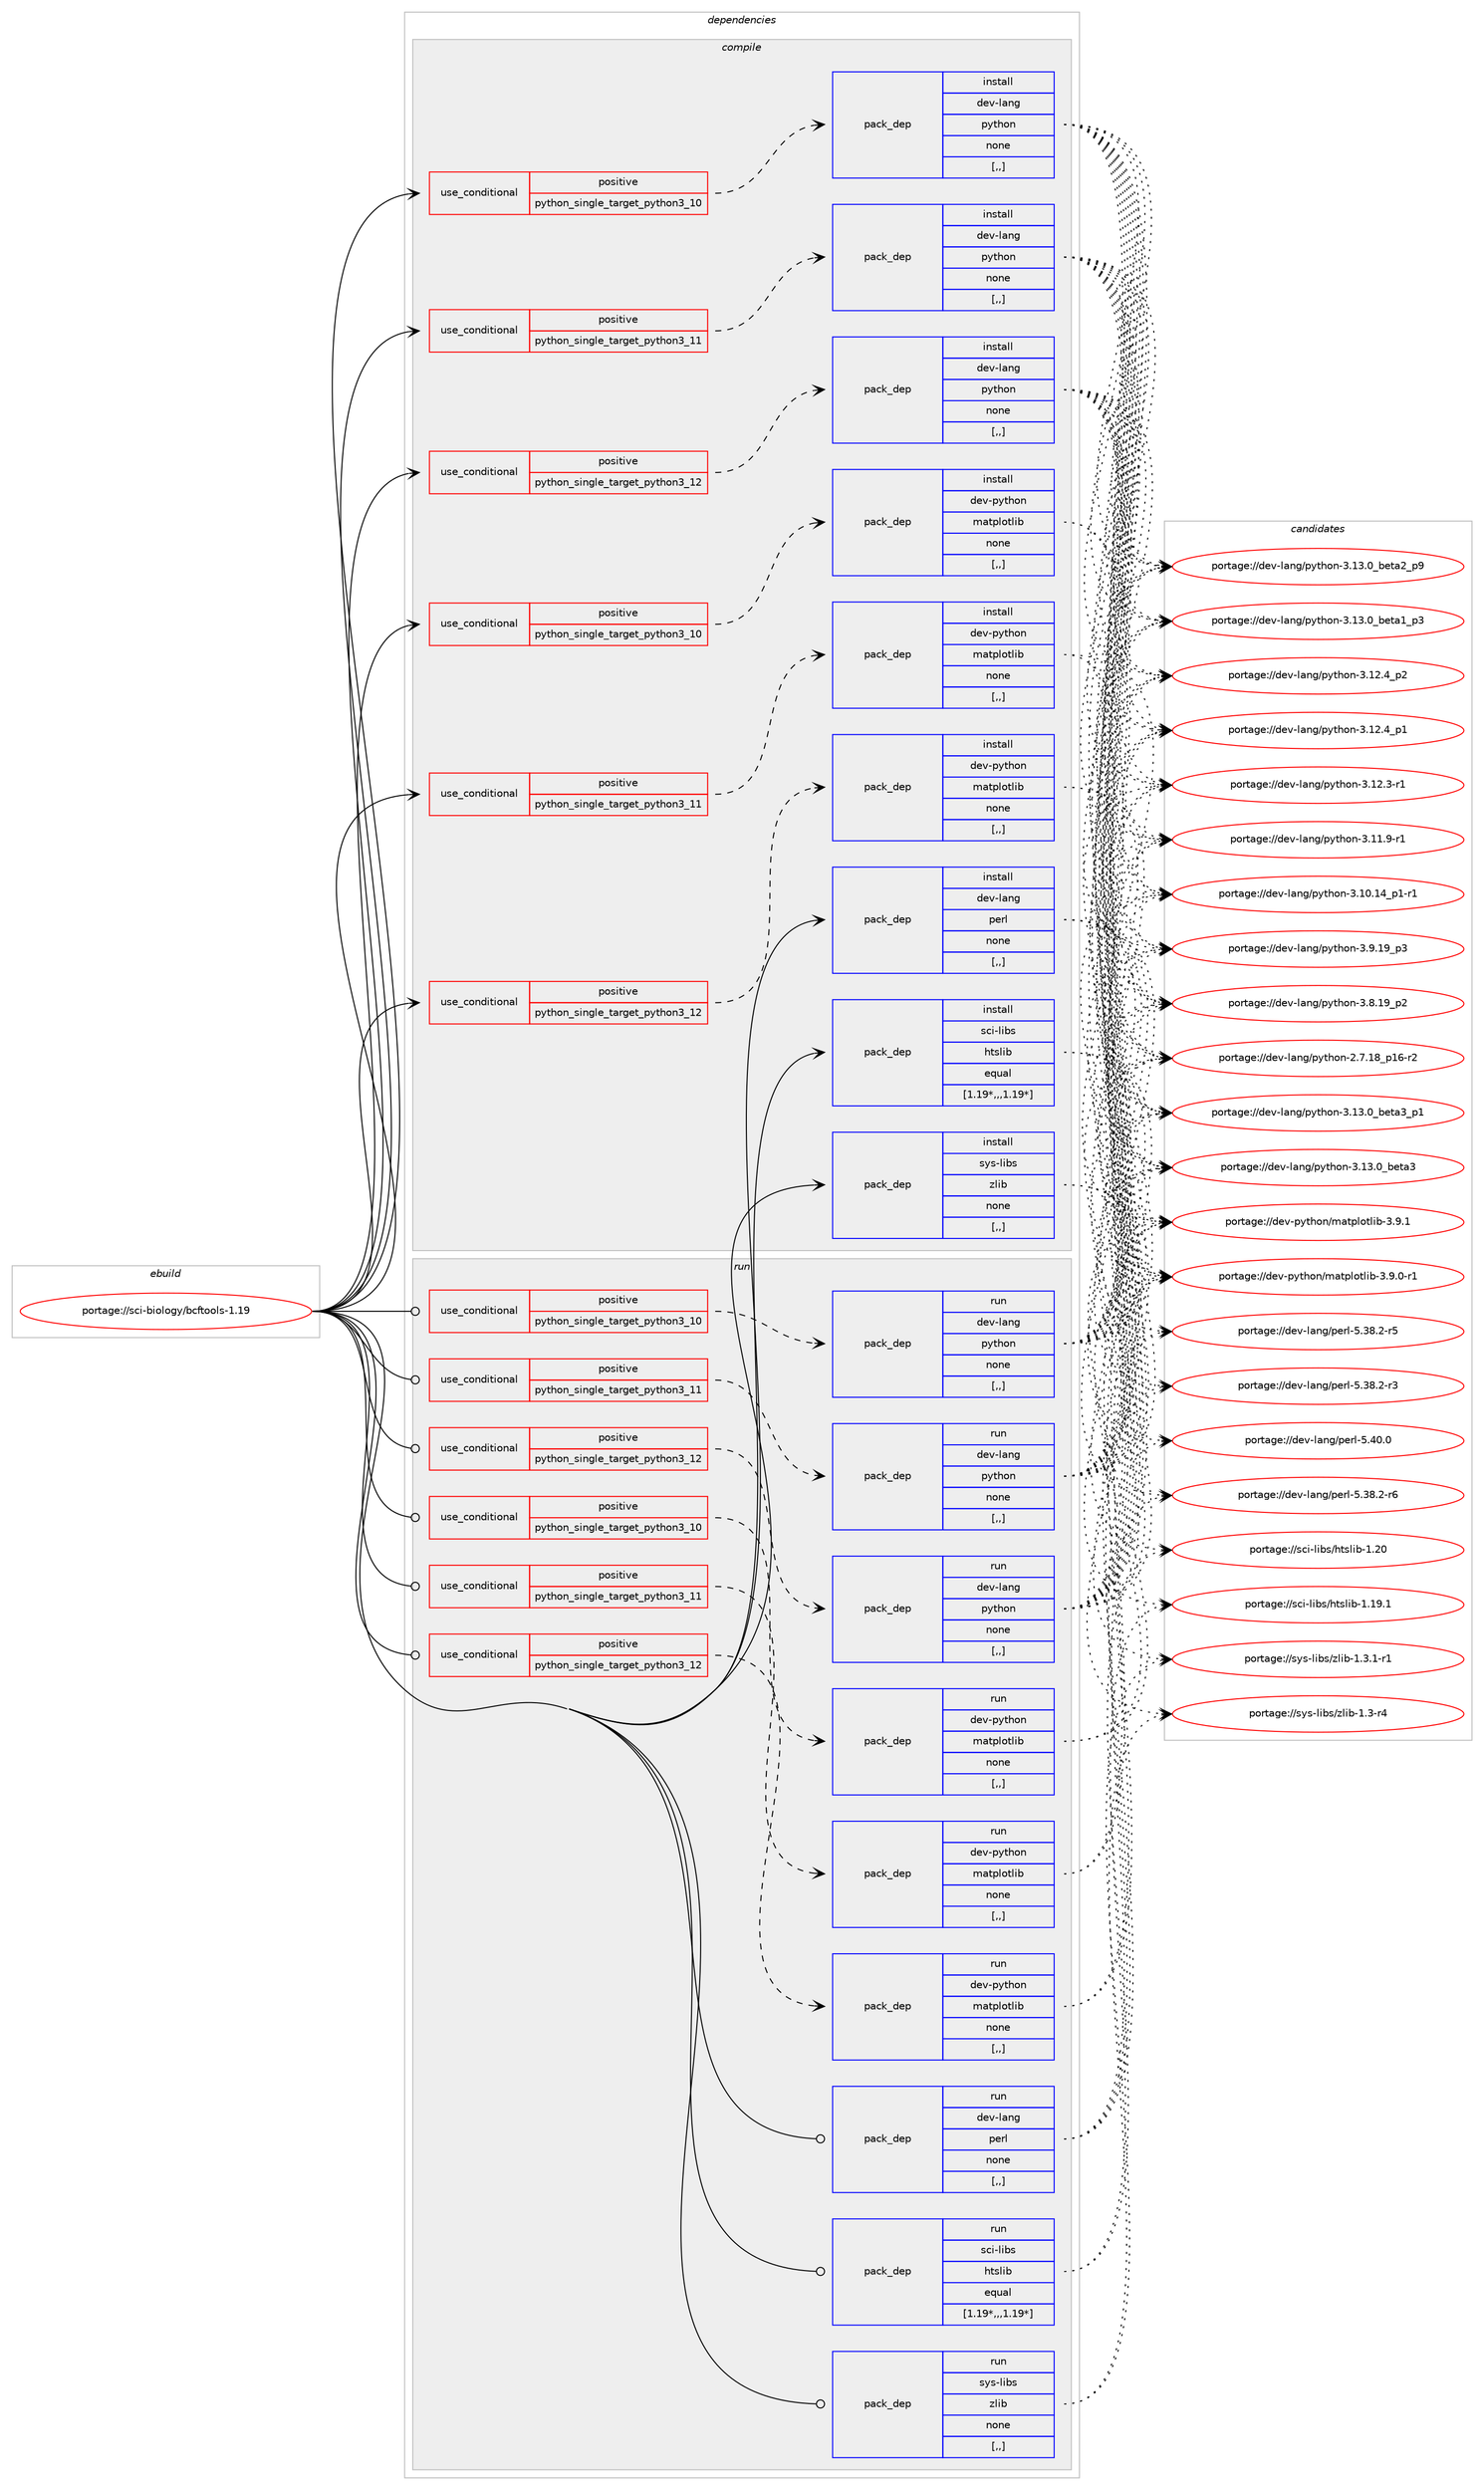 digraph prolog {

# *************
# Graph options
# *************

newrank=true;
concentrate=true;
compound=true;
graph [rankdir=LR,fontname=Helvetica,fontsize=10,ranksep=1.5];#, ranksep=2.5, nodesep=0.2];
edge  [arrowhead=vee];
node  [fontname=Helvetica,fontsize=10];

# **********
# The ebuild
# **********

subgraph cluster_leftcol {
color=gray;
label=<<i>ebuild</i>>;
id [label="portage://sci-biology/bcftools-1.19", color=red, width=4, href="../sci-biology/bcftools-1.19.svg"];
}

# ****************
# The dependencies
# ****************

subgraph cluster_midcol {
color=gray;
label=<<i>dependencies</i>>;
subgraph cluster_compile {
fillcolor="#eeeeee";
style=filled;
label=<<i>compile</i>>;
subgraph cond103254 {
dependency389830 [label=<<TABLE BORDER="0" CELLBORDER="1" CELLSPACING="0" CELLPADDING="4"><TR><TD ROWSPAN="3" CELLPADDING="10">use_conditional</TD></TR><TR><TD>positive</TD></TR><TR><TD>python_single_target_python3_10</TD></TR></TABLE>>, shape=none, color=red];
subgraph pack283766 {
dependency389831 [label=<<TABLE BORDER="0" CELLBORDER="1" CELLSPACING="0" CELLPADDING="4" WIDTH="220"><TR><TD ROWSPAN="6" CELLPADDING="30">pack_dep</TD></TR><TR><TD WIDTH="110">install</TD></TR><TR><TD>dev-lang</TD></TR><TR><TD>python</TD></TR><TR><TD>none</TD></TR><TR><TD>[,,]</TD></TR></TABLE>>, shape=none, color=blue];
}
dependency389830:e -> dependency389831:w [weight=20,style="dashed",arrowhead="vee"];
}
id:e -> dependency389830:w [weight=20,style="solid",arrowhead="vee"];
subgraph cond103255 {
dependency389832 [label=<<TABLE BORDER="0" CELLBORDER="1" CELLSPACING="0" CELLPADDING="4"><TR><TD ROWSPAN="3" CELLPADDING="10">use_conditional</TD></TR><TR><TD>positive</TD></TR><TR><TD>python_single_target_python3_10</TD></TR></TABLE>>, shape=none, color=red];
subgraph pack283767 {
dependency389833 [label=<<TABLE BORDER="0" CELLBORDER="1" CELLSPACING="0" CELLPADDING="4" WIDTH="220"><TR><TD ROWSPAN="6" CELLPADDING="30">pack_dep</TD></TR><TR><TD WIDTH="110">install</TD></TR><TR><TD>dev-python</TD></TR><TR><TD>matplotlib</TD></TR><TR><TD>none</TD></TR><TR><TD>[,,]</TD></TR></TABLE>>, shape=none, color=blue];
}
dependency389832:e -> dependency389833:w [weight=20,style="dashed",arrowhead="vee"];
}
id:e -> dependency389832:w [weight=20,style="solid",arrowhead="vee"];
subgraph cond103256 {
dependency389834 [label=<<TABLE BORDER="0" CELLBORDER="1" CELLSPACING="0" CELLPADDING="4"><TR><TD ROWSPAN="3" CELLPADDING="10">use_conditional</TD></TR><TR><TD>positive</TD></TR><TR><TD>python_single_target_python3_11</TD></TR></TABLE>>, shape=none, color=red];
subgraph pack283768 {
dependency389835 [label=<<TABLE BORDER="0" CELLBORDER="1" CELLSPACING="0" CELLPADDING="4" WIDTH="220"><TR><TD ROWSPAN="6" CELLPADDING="30">pack_dep</TD></TR><TR><TD WIDTH="110">install</TD></TR><TR><TD>dev-lang</TD></TR><TR><TD>python</TD></TR><TR><TD>none</TD></TR><TR><TD>[,,]</TD></TR></TABLE>>, shape=none, color=blue];
}
dependency389834:e -> dependency389835:w [weight=20,style="dashed",arrowhead="vee"];
}
id:e -> dependency389834:w [weight=20,style="solid",arrowhead="vee"];
subgraph cond103257 {
dependency389836 [label=<<TABLE BORDER="0" CELLBORDER="1" CELLSPACING="0" CELLPADDING="4"><TR><TD ROWSPAN="3" CELLPADDING="10">use_conditional</TD></TR><TR><TD>positive</TD></TR><TR><TD>python_single_target_python3_11</TD></TR></TABLE>>, shape=none, color=red];
subgraph pack283769 {
dependency389837 [label=<<TABLE BORDER="0" CELLBORDER="1" CELLSPACING="0" CELLPADDING="4" WIDTH="220"><TR><TD ROWSPAN="6" CELLPADDING="30">pack_dep</TD></TR><TR><TD WIDTH="110">install</TD></TR><TR><TD>dev-python</TD></TR><TR><TD>matplotlib</TD></TR><TR><TD>none</TD></TR><TR><TD>[,,]</TD></TR></TABLE>>, shape=none, color=blue];
}
dependency389836:e -> dependency389837:w [weight=20,style="dashed",arrowhead="vee"];
}
id:e -> dependency389836:w [weight=20,style="solid",arrowhead="vee"];
subgraph cond103258 {
dependency389838 [label=<<TABLE BORDER="0" CELLBORDER="1" CELLSPACING="0" CELLPADDING="4"><TR><TD ROWSPAN="3" CELLPADDING="10">use_conditional</TD></TR><TR><TD>positive</TD></TR><TR><TD>python_single_target_python3_12</TD></TR></TABLE>>, shape=none, color=red];
subgraph pack283770 {
dependency389839 [label=<<TABLE BORDER="0" CELLBORDER="1" CELLSPACING="0" CELLPADDING="4" WIDTH="220"><TR><TD ROWSPAN="6" CELLPADDING="30">pack_dep</TD></TR><TR><TD WIDTH="110">install</TD></TR><TR><TD>dev-lang</TD></TR><TR><TD>python</TD></TR><TR><TD>none</TD></TR><TR><TD>[,,]</TD></TR></TABLE>>, shape=none, color=blue];
}
dependency389838:e -> dependency389839:w [weight=20,style="dashed",arrowhead="vee"];
}
id:e -> dependency389838:w [weight=20,style="solid",arrowhead="vee"];
subgraph cond103259 {
dependency389840 [label=<<TABLE BORDER="0" CELLBORDER="1" CELLSPACING="0" CELLPADDING="4"><TR><TD ROWSPAN="3" CELLPADDING="10">use_conditional</TD></TR><TR><TD>positive</TD></TR><TR><TD>python_single_target_python3_12</TD></TR></TABLE>>, shape=none, color=red];
subgraph pack283771 {
dependency389841 [label=<<TABLE BORDER="0" CELLBORDER="1" CELLSPACING="0" CELLPADDING="4" WIDTH="220"><TR><TD ROWSPAN="6" CELLPADDING="30">pack_dep</TD></TR><TR><TD WIDTH="110">install</TD></TR><TR><TD>dev-python</TD></TR><TR><TD>matplotlib</TD></TR><TR><TD>none</TD></TR><TR><TD>[,,]</TD></TR></TABLE>>, shape=none, color=blue];
}
dependency389840:e -> dependency389841:w [weight=20,style="dashed",arrowhead="vee"];
}
id:e -> dependency389840:w [weight=20,style="solid",arrowhead="vee"];
subgraph pack283772 {
dependency389842 [label=<<TABLE BORDER="0" CELLBORDER="1" CELLSPACING="0" CELLPADDING="4" WIDTH="220"><TR><TD ROWSPAN="6" CELLPADDING="30">pack_dep</TD></TR><TR><TD WIDTH="110">install</TD></TR><TR><TD>dev-lang</TD></TR><TR><TD>perl</TD></TR><TR><TD>none</TD></TR><TR><TD>[,,]</TD></TR></TABLE>>, shape=none, color=blue];
}
id:e -> dependency389842:w [weight=20,style="solid",arrowhead="vee"];
subgraph pack283773 {
dependency389843 [label=<<TABLE BORDER="0" CELLBORDER="1" CELLSPACING="0" CELLPADDING="4" WIDTH="220"><TR><TD ROWSPAN="6" CELLPADDING="30">pack_dep</TD></TR><TR><TD WIDTH="110">install</TD></TR><TR><TD>sci-libs</TD></TR><TR><TD>htslib</TD></TR><TR><TD>equal</TD></TR><TR><TD>[1.19*,,,1.19*]</TD></TR></TABLE>>, shape=none, color=blue];
}
id:e -> dependency389843:w [weight=20,style="solid",arrowhead="vee"];
subgraph pack283774 {
dependency389844 [label=<<TABLE BORDER="0" CELLBORDER="1" CELLSPACING="0" CELLPADDING="4" WIDTH="220"><TR><TD ROWSPAN="6" CELLPADDING="30">pack_dep</TD></TR><TR><TD WIDTH="110">install</TD></TR><TR><TD>sys-libs</TD></TR><TR><TD>zlib</TD></TR><TR><TD>none</TD></TR><TR><TD>[,,]</TD></TR></TABLE>>, shape=none, color=blue];
}
id:e -> dependency389844:w [weight=20,style="solid",arrowhead="vee"];
}
subgraph cluster_compileandrun {
fillcolor="#eeeeee";
style=filled;
label=<<i>compile and run</i>>;
}
subgraph cluster_run {
fillcolor="#eeeeee";
style=filled;
label=<<i>run</i>>;
subgraph cond103260 {
dependency389845 [label=<<TABLE BORDER="0" CELLBORDER="1" CELLSPACING="0" CELLPADDING="4"><TR><TD ROWSPAN="3" CELLPADDING="10">use_conditional</TD></TR><TR><TD>positive</TD></TR><TR><TD>python_single_target_python3_10</TD></TR></TABLE>>, shape=none, color=red];
subgraph pack283775 {
dependency389846 [label=<<TABLE BORDER="0" CELLBORDER="1" CELLSPACING="0" CELLPADDING="4" WIDTH="220"><TR><TD ROWSPAN="6" CELLPADDING="30">pack_dep</TD></TR><TR><TD WIDTH="110">run</TD></TR><TR><TD>dev-lang</TD></TR><TR><TD>python</TD></TR><TR><TD>none</TD></TR><TR><TD>[,,]</TD></TR></TABLE>>, shape=none, color=blue];
}
dependency389845:e -> dependency389846:w [weight=20,style="dashed",arrowhead="vee"];
}
id:e -> dependency389845:w [weight=20,style="solid",arrowhead="odot"];
subgraph cond103261 {
dependency389847 [label=<<TABLE BORDER="0" CELLBORDER="1" CELLSPACING="0" CELLPADDING="4"><TR><TD ROWSPAN="3" CELLPADDING="10">use_conditional</TD></TR><TR><TD>positive</TD></TR><TR><TD>python_single_target_python3_10</TD></TR></TABLE>>, shape=none, color=red];
subgraph pack283776 {
dependency389848 [label=<<TABLE BORDER="0" CELLBORDER="1" CELLSPACING="0" CELLPADDING="4" WIDTH="220"><TR><TD ROWSPAN="6" CELLPADDING="30">pack_dep</TD></TR><TR><TD WIDTH="110">run</TD></TR><TR><TD>dev-python</TD></TR><TR><TD>matplotlib</TD></TR><TR><TD>none</TD></TR><TR><TD>[,,]</TD></TR></TABLE>>, shape=none, color=blue];
}
dependency389847:e -> dependency389848:w [weight=20,style="dashed",arrowhead="vee"];
}
id:e -> dependency389847:w [weight=20,style="solid",arrowhead="odot"];
subgraph cond103262 {
dependency389849 [label=<<TABLE BORDER="0" CELLBORDER="1" CELLSPACING="0" CELLPADDING="4"><TR><TD ROWSPAN="3" CELLPADDING="10">use_conditional</TD></TR><TR><TD>positive</TD></TR><TR><TD>python_single_target_python3_11</TD></TR></TABLE>>, shape=none, color=red];
subgraph pack283777 {
dependency389850 [label=<<TABLE BORDER="0" CELLBORDER="1" CELLSPACING="0" CELLPADDING="4" WIDTH="220"><TR><TD ROWSPAN="6" CELLPADDING="30">pack_dep</TD></TR><TR><TD WIDTH="110">run</TD></TR><TR><TD>dev-lang</TD></TR><TR><TD>python</TD></TR><TR><TD>none</TD></TR><TR><TD>[,,]</TD></TR></TABLE>>, shape=none, color=blue];
}
dependency389849:e -> dependency389850:w [weight=20,style="dashed",arrowhead="vee"];
}
id:e -> dependency389849:w [weight=20,style="solid",arrowhead="odot"];
subgraph cond103263 {
dependency389851 [label=<<TABLE BORDER="0" CELLBORDER="1" CELLSPACING="0" CELLPADDING="4"><TR><TD ROWSPAN="3" CELLPADDING="10">use_conditional</TD></TR><TR><TD>positive</TD></TR><TR><TD>python_single_target_python3_11</TD></TR></TABLE>>, shape=none, color=red];
subgraph pack283778 {
dependency389852 [label=<<TABLE BORDER="0" CELLBORDER="1" CELLSPACING="0" CELLPADDING="4" WIDTH="220"><TR><TD ROWSPAN="6" CELLPADDING="30">pack_dep</TD></TR><TR><TD WIDTH="110">run</TD></TR><TR><TD>dev-python</TD></TR><TR><TD>matplotlib</TD></TR><TR><TD>none</TD></TR><TR><TD>[,,]</TD></TR></TABLE>>, shape=none, color=blue];
}
dependency389851:e -> dependency389852:w [weight=20,style="dashed",arrowhead="vee"];
}
id:e -> dependency389851:w [weight=20,style="solid",arrowhead="odot"];
subgraph cond103264 {
dependency389853 [label=<<TABLE BORDER="0" CELLBORDER="1" CELLSPACING="0" CELLPADDING="4"><TR><TD ROWSPAN="3" CELLPADDING="10">use_conditional</TD></TR><TR><TD>positive</TD></TR><TR><TD>python_single_target_python3_12</TD></TR></TABLE>>, shape=none, color=red];
subgraph pack283779 {
dependency389854 [label=<<TABLE BORDER="0" CELLBORDER="1" CELLSPACING="0" CELLPADDING="4" WIDTH="220"><TR><TD ROWSPAN="6" CELLPADDING="30">pack_dep</TD></TR><TR><TD WIDTH="110">run</TD></TR><TR><TD>dev-lang</TD></TR><TR><TD>python</TD></TR><TR><TD>none</TD></TR><TR><TD>[,,]</TD></TR></TABLE>>, shape=none, color=blue];
}
dependency389853:e -> dependency389854:w [weight=20,style="dashed",arrowhead="vee"];
}
id:e -> dependency389853:w [weight=20,style="solid",arrowhead="odot"];
subgraph cond103265 {
dependency389855 [label=<<TABLE BORDER="0" CELLBORDER="1" CELLSPACING="0" CELLPADDING="4"><TR><TD ROWSPAN="3" CELLPADDING="10">use_conditional</TD></TR><TR><TD>positive</TD></TR><TR><TD>python_single_target_python3_12</TD></TR></TABLE>>, shape=none, color=red];
subgraph pack283780 {
dependency389856 [label=<<TABLE BORDER="0" CELLBORDER="1" CELLSPACING="0" CELLPADDING="4" WIDTH="220"><TR><TD ROWSPAN="6" CELLPADDING="30">pack_dep</TD></TR><TR><TD WIDTH="110">run</TD></TR><TR><TD>dev-python</TD></TR><TR><TD>matplotlib</TD></TR><TR><TD>none</TD></TR><TR><TD>[,,]</TD></TR></TABLE>>, shape=none, color=blue];
}
dependency389855:e -> dependency389856:w [weight=20,style="dashed",arrowhead="vee"];
}
id:e -> dependency389855:w [weight=20,style="solid",arrowhead="odot"];
subgraph pack283781 {
dependency389857 [label=<<TABLE BORDER="0" CELLBORDER="1" CELLSPACING="0" CELLPADDING="4" WIDTH="220"><TR><TD ROWSPAN="6" CELLPADDING="30">pack_dep</TD></TR><TR><TD WIDTH="110">run</TD></TR><TR><TD>dev-lang</TD></TR><TR><TD>perl</TD></TR><TR><TD>none</TD></TR><TR><TD>[,,]</TD></TR></TABLE>>, shape=none, color=blue];
}
id:e -> dependency389857:w [weight=20,style="solid",arrowhead="odot"];
subgraph pack283782 {
dependency389858 [label=<<TABLE BORDER="0" CELLBORDER="1" CELLSPACING="0" CELLPADDING="4" WIDTH="220"><TR><TD ROWSPAN="6" CELLPADDING="30">pack_dep</TD></TR><TR><TD WIDTH="110">run</TD></TR><TR><TD>sci-libs</TD></TR><TR><TD>htslib</TD></TR><TR><TD>equal</TD></TR><TR><TD>[1.19*,,,1.19*]</TD></TR></TABLE>>, shape=none, color=blue];
}
id:e -> dependency389858:w [weight=20,style="solid",arrowhead="odot"];
subgraph pack283783 {
dependency389859 [label=<<TABLE BORDER="0" CELLBORDER="1" CELLSPACING="0" CELLPADDING="4" WIDTH="220"><TR><TD ROWSPAN="6" CELLPADDING="30">pack_dep</TD></TR><TR><TD WIDTH="110">run</TD></TR><TR><TD>sys-libs</TD></TR><TR><TD>zlib</TD></TR><TR><TD>none</TD></TR><TR><TD>[,,]</TD></TR></TABLE>>, shape=none, color=blue];
}
id:e -> dependency389859:w [weight=20,style="solid",arrowhead="odot"];
}
}

# **************
# The candidates
# **************

subgraph cluster_choices {
rank=same;
color=gray;
label=<<i>candidates</i>>;

subgraph choice283766 {
color=black;
nodesep=1;
choice10010111845108971101034711212111610411111045514649514648959810111697519511249 [label="portage://dev-lang/python-3.13.0_beta3_p1", color=red, width=4,href="../dev-lang/python-3.13.0_beta3_p1.svg"];
choice1001011184510897110103471121211161041111104551464951464895981011169751 [label="portage://dev-lang/python-3.13.0_beta3", color=red, width=4,href="../dev-lang/python-3.13.0_beta3.svg"];
choice10010111845108971101034711212111610411111045514649514648959810111697509511257 [label="portage://dev-lang/python-3.13.0_beta2_p9", color=red, width=4,href="../dev-lang/python-3.13.0_beta2_p9.svg"];
choice10010111845108971101034711212111610411111045514649514648959810111697499511251 [label="portage://dev-lang/python-3.13.0_beta1_p3", color=red, width=4,href="../dev-lang/python-3.13.0_beta1_p3.svg"];
choice100101118451089711010347112121116104111110455146495046529511250 [label="portage://dev-lang/python-3.12.4_p2", color=red, width=4,href="../dev-lang/python-3.12.4_p2.svg"];
choice100101118451089711010347112121116104111110455146495046529511249 [label="portage://dev-lang/python-3.12.4_p1", color=red, width=4,href="../dev-lang/python-3.12.4_p1.svg"];
choice100101118451089711010347112121116104111110455146495046514511449 [label="portage://dev-lang/python-3.12.3-r1", color=red, width=4,href="../dev-lang/python-3.12.3-r1.svg"];
choice100101118451089711010347112121116104111110455146494946574511449 [label="portage://dev-lang/python-3.11.9-r1", color=red, width=4,href="../dev-lang/python-3.11.9-r1.svg"];
choice100101118451089711010347112121116104111110455146494846495295112494511449 [label="portage://dev-lang/python-3.10.14_p1-r1", color=red, width=4,href="../dev-lang/python-3.10.14_p1-r1.svg"];
choice100101118451089711010347112121116104111110455146574649579511251 [label="portage://dev-lang/python-3.9.19_p3", color=red, width=4,href="../dev-lang/python-3.9.19_p3.svg"];
choice100101118451089711010347112121116104111110455146564649579511250 [label="portage://dev-lang/python-3.8.19_p2", color=red, width=4,href="../dev-lang/python-3.8.19_p2.svg"];
choice100101118451089711010347112121116104111110455046554649569511249544511450 [label="portage://dev-lang/python-2.7.18_p16-r2", color=red, width=4,href="../dev-lang/python-2.7.18_p16-r2.svg"];
dependency389831:e -> choice10010111845108971101034711212111610411111045514649514648959810111697519511249:w [style=dotted,weight="100"];
dependency389831:e -> choice1001011184510897110103471121211161041111104551464951464895981011169751:w [style=dotted,weight="100"];
dependency389831:e -> choice10010111845108971101034711212111610411111045514649514648959810111697509511257:w [style=dotted,weight="100"];
dependency389831:e -> choice10010111845108971101034711212111610411111045514649514648959810111697499511251:w [style=dotted,weight="100"];
dependency389831:e -> choice100101118451089711010347112121116104111110455146495046529511250:w [style=dotted,weight="100"];
dependency389831:e -> choice100101118451089711010347112121116104111110455146495046529511249:w [style=dotted,weight="100"];
dependency389831:e -> choice100101118451089711010347112121116104111110455146495046514511449:w [style=dotted,weight="100"];
dependency389831:e -> choice100101118451089711010347112121116104111110455146494946574511449:w [style=dotted,weight="100"];
dependency389831:e -> choice100101118451089711010347112121116104111110455146494846495295112494511449:w [style=dotted,weight="100"];
dependency389831:e -> choice100101118451089711010347112121116104111110455146574649579511251:w [style=dotted,weight="100"];
dependency389831:e -> choice100101118451089711010347112121116104111110455146564649579511250:w [style=dotted,weight="100"];
dependency389831:e -> choice100101118451089711010347112121116104111110455046554649569511249544511450:w [style=dotted,weight="100"];
}
subgraph choice283767 {
color=black;
nodesep=1;
choice10010111845112121116104111110471099711611210811111610810598455146574649 [label="portage://dev-python/matplotlib-3.9.1", color=red, width=4,href="../dev-python/matplotlib-3.9.1.svg"];
choice100101118451121211161041111104710997116112108111116108105984551465746484511449 [label="portage://dev-python/matplotlib-3.9.0-r1", color=red, width=4,href="../dev-python/matplotlib-3.9.0-r1.svg"];
dependency389833:e -> choice10010111845112121116104111110471099711611210811111610810598455146574649:w [style=dotted,weight="100"];
dependency389833:e -> choice100101118451121211161041111104710997116112108111116108105984551465746484511449:w [style=dotted,weight="100"];
}
subgraph choice283768 {
color=black;
nodesep=1;
choice10010111845108971101034711212111610411111045514649514648959810111697519511249 [label="portage://dev-lang/python-3.13.0_beta3_p1", color=red, width=4,href="../dev-lang/python-3.13.0_beta3_p1.svg"];
choice1001011184510897110103471121211161041111104551464951464895981011169751 [label="portage://dev-lang/python-3.13.0_beta3", color=red, width=4,href="../dev-lang/python-3.13.0_beta3.svg"];
choice10010111845108971101034711212111610411111045514649514648959810111697509511257 [label="portage://dev-lang/python-3.13.0_beta2_p9", color=red, width=4,href="../dev-lang/python-3.13.0_beta2_p9.svg"];
choice10010111845108971101034711212111610411111045514649514648959810111697499511251 [label="portage://dev-lang/python-3.13.0_beta1_p3", color=red, width=4,href="../dev-lang/python-3.13.0_beta1_p3.svg"];
choice100101118451089711010347112121116104111110455146495046529511250 [label="portage://dev-lang/python-3.12.4_p2", color=red, width=4,href="../dev-lang/python-3.12.4_p2.svg"];
choice100101118451089711010347112121116104111110455146495046529511249 [label="portage://dev-lang/python-3.12.4_p1", color=red, width=4,href="../dev-lang/python-3.12.4_p1.svg"];
choice100101118451089711010347112121116104111110455146495046514511449 [label="portage://dev-lang/python-3.12.3-r1", color=red, width=4,href="../dev-lang/python-3.12.3-r1.svg"];
choice100101118451089711010347112121116104111110455146494946574511449 [label="portage://dev-lang/python-3.11.9-r1", color=red, width=4,href="../dev-lang/python-3.11.9-r1.svg"];
choice100101118451089711010347112121116104111110455146494846495295112494511449 [label="portage://dev-lang/python-3.10.14_p1-r1", color=red, width=4,href="../dev-lang/python-3.10.14_p1-r1.svg"];
choice100101118451089711010347112121116104111110455146574649579511251 [label="portage://dev-lang/python-3.9.19_p3", color=red, width=4,href="../dev-lang/python-3.9.19_p3.svg"];
choice100101118451089711010347112121116104111110455146564649579511250 [label="portage://dev-lang/python-3.8.19_p2", color=red, width=4,href="../dev-lang/python-3.8.19_p2.svg"];
choice100101118451089711010347112121116104111110455046554649569511249544511450 [label="portage://dev-lang/python-2.7.18_p16-r2", color=red, width=4,href="../dev-lang/python-2.7.18_p16-r2.svg"];
dependency389835:e -> choice10010111845108971101034711212111610411111045514649514648959810111697519511249:w [style=dotted,weight="100"];
dependency389835:e -> choice1001011184510897110103471121211161041111104551464951464895981011169751:w [style=dotted,weight="100"];
dependency389835:e -> choice10010111845108971101034711212111610411111045514649514648959810111697509511257:w [style=dotted,weight="100"];
dependency389835:e -> choice10010111845108971101034711212111610411111045514649514648959810111697499511251:w [style=dotted,weight="100"];
dependency389835:e -> choice100101118451089711010347112121116104111110455146495046529511250:w [style=dotted,weight="100"];
dependency389835:e -> choice100101118451089711010347112121116104111110455146495046529511249:w [style=dotted,weight="100"];
dependency389835:e -> choice100101118451089711010347112121116104111110455146495046514511449:w [style=dotted,weight="100"];
dependency389835:e -> choice100101118451089711010347112121116104111110455146494946574511449:w [style=dotted,weight="100"];
dependency389835:e -> choice100101118451089711010347112121116104111110455146494846495295112494511449:w [style=dotted,weight="100"];
dependency389835:e -> choice100101118451089711010347112121116104111110455146574649579511251:w [style=dotted,weight="100"];
dependency389835:e -> choice100101118451089711010347112121116104111110455146564649579511250:w [style=dotted,weight="100"];
dependency389835:e -> choice100101118451089711010347112121116104111110455046554649569511249544511450:w [style=dotted,weight="100"];
}
subgraph choice283769 {
color=black;
nodesep=1;
choice10010111845112121116104111110471099711611210811111610810598455146574649 [label="portage://dev-python/matplotlib-3.9.1", color=red, width=4,href="../dev-python/matplotlib-3.9.1.svg"];
choice100101118451121211161041111104710997116112108111116108105984551465746484511449 [label="portage://dev-python/matplotlib-3.9.0-r1", color=red, width=4,href="../dev-python/matplotlib-3.9.0-r1.svg"];
dependency389837:e -> choice10010111845112121116104111110471099711611210811111610810598455146574649:w [style=dotted,weight="100"];
dependency389837:e -> choice100101118451121211161041111104710997116112108111116108105984551465746484511449:w [style=dotted,weight="100"];
}
subgraph choice283770 {
color=black;
nodesep=1;
choice10010111845108971101034711212111610411111045514649514648959810111697519511249 [label="portage://dev-lang/python-3.13.0_beta3_p1", color=red, width=4,href="../dev-lang/python-3.13.0_beta3_p1.svg"];
choice1001011184510897110103471121211161041111104551464951464895981011169751 [label="portage://dev-lang/python-3.13.0_beta3", color=red, width=4,href="../dev-lang/python-3.13.0_beta3.svg"];
choice10010111845108971101034711212111610411111045514649514648959810111697509511257 [label="portage://dev-lang/python-3.13.0_beta2_p9", color=red, width=4,href="../dev-lang/python-3.13.0_beta2_p9.svg"];
choice10010111845108971101034711212111610411111045514649514648959810111697499511251 [label="portage://dev-lang/python-3.13.0_beta1_p3", color=red, width=4,href="../dev-lang/python-3.13.0_beta1_p3.svg"];
choice100101118451089711010347112121116104111110455146495046529511250 [label="portage://dev-lang/python-3.12.4_p2", color=red, width=4,href="../dev-lang/python-3.12.4_p2.svg"];
choice100101118451089711010347112121116104111110455146495046529511249 [label="portage://dev-lang/python-3.12.4_p1", color=red, width=4,href="../dev-lang/python-3.12.4_p1.svg"];
choice100101118451089711010347112121116104111110455146495046514511449 [label="portage://dev-lang/python-3.12.3-r1", color=red, width=4,href="../dev-lang/python-3.12.3-r1.svg"];
choice100101118451089711010347112121116104111110455146494946574511449 [label="portage://dev-lang/python-3.11.9-r1", color=red, width=4,href="../dev-lang/python-3.11.9-r1.svg"];
choice100101118451089711010347112121116104111110455146494846495295112494511449 [label="portage://dev-lang/python-3.10.14_p1-r1", color=red, width=4,href="../dev-lang/python-3.10.14_p1-r1.svg"];
choice100101118451089711010347112121116104111110455146574649579511251 [label="portage://dev-lang/python-3.9.19_p3", color=red, width=4,href="../dev-lang/python-3.9.19_p3.svg"];
choice100101118451089711010347112121116104111110455146564649579511250 [label="portage://dev-lang/python-3.8.19_p2", color=red, width=4,href="../dev-lang/python-3.8.19_p2.svg"];
choice100101118451089711010347112121116104111110455046554649569511249544511450 [label="portage://dev-lang/python-2.7.18_p16-r2", color=red, width=4,href="../dev-lang/python-2.7.18_p16-r2.svg"];
dependency389839:e -> choice10010111845108971101034711212111610411111045514649514648959810111697519511249:w [style=dotted,weight="100"];
dependency389839:e -> choice1001011184510897110103471121211161041111104551464951464895981011169751:w [style=dotted,weight="100"];
dependency389839:e -> choice10010111845108971101034711212111610411111045514649514648959810111697509511257:w [style=dotted,weight="100"];
dependency389839:e -> choice10010111845108971101034711212111610411111045514649514648959810111697499511251:w [style=dotted,weight="100"];
dependency389839:e -> choice100101118451089711010347112121116104111110455146495046529511250:w [style=dotted,weight="100"];
dependency389839:e -> choice100101118451089711010347112121116104111110455146495046529511249:w [style=dotted,weight="100"];
dependency389839:e -> choice100101118451089711010347112121116104111110455146495046514511449:w [style=dotted,weight="100"];
dependency389839:e -> choice100101118451089711010347112121116104111110455146494946574511449:w [style=dotted,weight="100"];
dependency389839:e -> choice100101118451089711010347112121116104111110455146494846495295112494511449:w [style=dotted,weight="100"];
dependency389839:e -> choice100101118451089711010347112121116104111110455146574649579511251:w [style=dotted,weight="100"];
dependency389839:e -> choice100101118451089711010347112121116104111110455146564649579511250:w [style=dotted,weight="100"];
dependency389839:e -> choice100101118451089711010347112121116104111110455046554649569511249544511450:w [style=dotted,weight="100"];
}
subgraph choice283771 {
color=black;
nodesep=1;
choice10010111845112121116104111110471099711611210811111610810598455146574649 [label="portage://dev-python/matplotlib-3.9.1", color=red, width=4,href="../dev-python/matplotlib-3.9.1.svg"];
choice100101118451121211161041111104710997116112108111116108105984551465746484511449 [label="portage://dev-python/matplotlib-3.9.0-r1", color=red, width=4,href="../dev-python/matplotlib-3.9.0-r1.svg"];
dependency389841:e -> choice10010111845112121116104111110471099711611210811111610810598455146574649:w [style=dotted,weight="100"];
dependency389841:e -> choice100101118451121211161041111104710997116112108111116108105984551465746484511449:w [style=dotted,weight="100"];
}
subgraph choice283772 {
color=black;
nodesep=1;
choice10010111845108971101034711210111410845534652484648 [label="portage://dev-lang/perl-5.40.0", color=red, width=4,href="../dev-lang/perl-5.40.0.svg"];
choice100101118451089711010347112101114108455346515646504511454 [label="portage://dev-lang/perl-5.38.2-r6", color=red, width=4,href="../dev-lang/perl-5.38.2-r6.svg"];
choice100101118451089711010347112101114108455346515646504511453 [label="portage://dev-lang/perl-5.38.2-r5", color=red, width=4,href="../dev-lang/perl-5.38.2-r5.svg"];
choice100101118451089711010347112101114108455346515646504511451 [label="portage://dev-lang/perl-5.38.2-r3", color=red, width=4,href="../dev-lang/perl-5.38.2-r3.svg"];
dependency389842:e -> choice10010111845108971101034711210111410845534652484648:w [style=dotted,weight="100"];
dependency389842:e -> choice100101118451089711010347112101114108455346515646504511454:w [style=dotted,weight="100"];
dependency389842:e -> choice100101118451089711010347112101114108455346515646504511453:w [style=dotted,weight="100"];
dependency389842:e -> choice100101118451089711010347112101114108455346515646504511451:w [style=dotted,weight="100"];
}
subgraph choice283773 {
color=black;
nodesep=1;
choice11599105451081059811547104116115108105984549465048 [label="portage://sci-libs/htslib-1.20", color=red, width=4,href="../sci-libs/htslib-1.20.svg"];
choice115991054510810598115471041161151081059845494649574649 [label="portage://sci-libs/htslib-1.19.1", color=red, width=4,href="../sci-libs/htslib-1.19.1.svg"];
dependency389843:e -> choice11599105451081059811547104116115108105984549465048:w [style=dotted,weight="100"];
dependency389843:e -> choice115991054510810598115471041161151081059845494649574649:w [style=dotted,weight="100"];
}
subgraph choice283774 {
color=black;
nodesep=1;
choice115121115451081059811547122108105984549465146494511449 [label="portage://sys-libs/zlib-1.3.1-r1", color=red, width=4,href="../sys-libs/zlib-1.3.1-r1.svg"];
choice11512111545108105981154712210810598454946514511452 [label="portage://sys-libs/zlib-1.3-r4", color=red, width=4,href="../sys-libs/zlib-1.3-r4.svg"];
dependency389844:e -> choice115121115451081059811547122108105984549465146494511449:w [style=dotted,weight="100"];
dependency389844:e -> choice11512111545108105981154712210810598454946514511452:w [style=dotted,weight="100"];
}
subgraph choice283775 {
color=black;
nodesep=1;
choice10010111845108971101034711212111610411111045514649514648959810111697519511249 [label="portage://dev-lang/python-3.13.0_beta3_p1", color=red, width=4,href="../dev-lang/python-3.13.0_beta3_p1.svg"];
choice1001011184510897110103471121211161041111104551464951464895981011169751 [label="portage://dev-lang/python-3.13.0_beta3", color=red, width=4,href="../dev-lang/python-3.13.0_beta3.svg"];
choice10010111845108971101034711212111610411111045514649514648959810111697509511257 [label="portage://dev-lang/python-3.13.0_beta2_p9", color=red, width=4,href="../dev-lang/python-3.13.0_beta2_p9.svg"];
choice10010111845108971101034711212111610411111045514649514648959810111697499511251 [label="portage://dev-lang/python-3.13.0_beta1_p3", color=red, width=4,href="../dev-lang/python-3.13.0_beta1_p3.svg"];
choice100101118451089711010347112121116104111110455146495046529511250 [label="portage://dev-lang/python-3.12.4_p2", color=red, width=4,href="../dev-lang/python-3.12.4_p2.svg"];
choice100101118451089711010347112121116104111110455146495046529511249 [label="portage://dev-lang/python-3.12.4_p1", color=red, width=4,href="../dev-lang/python-3.12.4_p1.svg"];
choice100101118451089711010347112121116104111110455146495046514511449 [label="portage://dev-lang/python-3.12.3-r1", color=red, width=4,href="../dev-lang/python-3.12.3-r1.svg"];
choice100101118451089711010347112121116104111110455146494946574511449 [label="portage://dev-lang/python-3.11.9-r1", color=red, width=4,href="../dev-lang/python-3.11.9-r1.svg"];
choice100101118451089711010347112121116104111110455146494846495295112494511449 [label="portage://dev-lang/python-3.10.14_p1-r1", color=red, width=4,href="../dev-lang/python-3.10.14_p1-r1.svg"];
choice100101118451089711010347112121116104111110455146574649579511251 [label="portage://dev-lang/python-3.9.19_p3", color=red, width=4,href="../dev-lang/python-3.9.19_p3.svg"];
choice100101118451089711010347112121116104111110455146564649579511250 [label="portage://dev-lang/python-3.8.19_p2", color=red, width=4,href="../dev-lang/python-3.8.19_p2.svg"];
choice100101118451089711010347112121116104111110455046554649569511249544511450 [label="portage://dev-lang/python-2.7.18_p16-r2", color=red, width=4,href="../dev-lang/python-2.7.18_p16-r2.svg"];
dependency389846:e -> choice10010111845108971101034711212111610411111045514649514648959810111697519511249:w [style=dotted,weight="100"];
dependency389846:e -> choice1001011184510897110103471121211161041111104551464951464895981011169751:w [style=dotted,weight="100"];
dependency389846:e -> choice10010111845108971101034711212111610411111045514649514648959810111697509511257:w [style=dotted,weight="100"];
dependency389846:e -> choice10010111845108971101034711212111610411111045514649514648959810111697499511251:w [style=dotted,weight="100"];
dependency389846:e -> choice100101118451089711010347112121116104111110455146495046529511250:w [style=dotted,weight="100"];
dependency389846:e -> choice100101118451089711010347112121116104111110455146495046529511249:w [style=dotted,weight="100"];
dependency389846:e -> choice100101118451089711010347112121116104111110455146495046514511449:w [style=dotted,weight="100"];
dependency389846:e -> choice100101118451089711010347112121116104111110455146494946574511449:w [style=dotted,weight="100"];
dependency389846:e -> choice100101118451089711010347112121116104111110455146494846495295112494511449:w [style=dotted,weight="100"];
dependency389846:e -> choice100101118451089711010347112121116104111110455146574649579511251:w [style=dotted,weight="100"];
dependency389846:e -> choice100101118451089711010347112121116104111110455146564649579511250:w [style=dotted,weight="100"];
dependency389846:e -> choice100101118451089711010347112121116104111110455046554649569511249544511450:w [style=dotted,weight="100"];
}
subgraph choice283776 {
color=black;
nodesep=1;
choice10010111845112121116104111110471099711611210811111610810598455146574649 [label="portage://dev-python/matplotlib-3.9.1", color=red, width=4,href="../dev-python/matplotlib-3.9.1.svg"];
choice100101118451121211161041111104710997116112108111116108105984551465746484511449 [label="portage://dev-python/matplotlib-3.9.0-r1", color=red, width=4,href="../dev-python/matplotlib-3.9.0-r1.svg"];
dependency389848:e -> choice10010111845112121116104111110471099711611210811111610810598455146574649:w [style=dotted,weight="100"];
dependency389848:e -> choice100101118451121211161041111104710997116112108111116108105984551465746484511449:w [style=dotted,weight="100"];
}
subgraph choice283777 {
color=black;
nodesep=1;
choice10010111845108971101034711212111610411111045514649514648959810111697519511249 [label="portage://dev-lang/python-3.13.0_beta3_p1", color=red, width=4,href="../dev-lang/python-3.13.0_beta3_p1.svg"];
choice1001011184510897110103471121211161041111104551464951464895981011169751 [label="portage://dev-lang/python-3.13.0_beta3", color=red, width=4,href="../dev-lang/python-3.13.0_beta3.svg"];
choice10010111845108971101034711212111610411111045514649514648959810111697509511257 [label="portage://dev-lang/python-3.13.0_beta2_p9", color=red, width=4,href="../dev-lang/python-3.13.0_beta2_p9.svg"];
choice10010111845108971101034711212111610411111045514649514648959810111697499511251 [label="portage://dev-lang/python-3.13.0_beta1_p3", color=red, width=4,href="../dev-lang/python-3.13.0_beta1_p3.svg"];
choice100101118451089711010347112121116104111110455146495046529511250 [label="portage://dev-lang/python-3.12.4_p2", color=red, width=4,href="../dev-lang/python-3.12.4_p2.svg"];
choice100101118451089711010347112121116104111110455146495046529511249 [label="portage://dev-lang/python-3.12.4_p1", color=red, width=4,href="../dev-lang/python-3.12.4_p1.svg"];
choice100101118451089711010347112121116104111110455146495046514511449 [label="portage://dev-lang/python-3.12.3-r1", color=red, width=4,href="../dev-lang/python-3.12.3-r1.svg"];
choice100101118451089711010347112121116104111110455146494946574511449 [label="portage://dev-lang/python-3.11.9-r1", color=red, width=4,href="../dev-lang/python-3.11.9-r1.svg"];
choice100101118451089711010347112121116104111110455146494846495295112494511449 [label="portage://dev-lang/python-3.10.14_p1-r1", color=red, width=4,href="../dev-lang/python-3.10.14_p1-r1.svg"];
choice100101118451089711010347112121116104111110455146574649579511251 [label="portage://dev-lang/python-3.9.19_p3", color=red, width=4,href="../dev-lang/python-3.9.19_p3.svg"];
choice100101118451089711010347112121116104111110455146564649579511250 [label="portage://dev-lang/python-3.8.19_p2", color=red, width=4,href="../dev-lang/python-3.8.19_p2.svg"];
choice100101118451089711010347112121116104111110455046554649569511249544511450 [label="portage://dev-lang/python-2.7.18_p16-r2", color=red, width=4,href="../dev-lang/python-2.7.18_p16-r2.svg"];
dependency389850:e -> choice10010111845108971101034711212111610411111045514649514648959810111697519511249:w [style=dotted,weight="100"];
dependency389850:e -> choice1001011184510897110103471121211161041111104551464951464895981011169751:w [style=dotted,weight="100"];
dependency389850:e -> choice10010111845108971101034711212111610411111045514649514648959810111697509511257:w [style=dotted,weight="100"];
dependency389850:e -> choice10010111845108971101034711212111610411111045514649514648959810111697499511251:w [style=dotted,weight="100"];
dependency389850:e -> choice100101118451089711010347112121116104111110455146495046529511250:w [style=dotted,weight="100"];
dependency389850:e -> choice100101118451089711010347112121116104111110455146495046529511249:w [style=dotted,weight="100"];
dependency389850:e -> choice100101118451089711010347112121116104111110455146495046514511449:w [style=dotted,weight="100"];
dependency389850:e -> choice100101118451089711010347112121116104111110455146494946574511449:w [style=dotted,weight="100"];
dependency389850:e -> choice100101118451089711010347112121116104111110455146494846495295112494511449:w [style=dotted,weight="100"];
dependency389850:e -> choice100101118451089711010347112121116104111110455146574649579511251:w [style=dotted,weight="100"];
dependency389850:e -> choice100101118451089711010347112121116104111110455146564649579511250:w [style=dotted,weight="100"];
dependency389850:e -> choice100101118451089711010347112121116104111110455046554649569511249544511450:w [style=dotted,weight="100"];
}
subgraph choice283778 {
color=black;
nodesep=1;
choice10010111845112121116104111110471099711611210811111610810598455146574649 [label="portage://dev-python/matplotlib-3.9.1", color=red, width=4,href="../dev-python/matplotlib-3.9.1.svg"];
choice100101118451121211161041111104710997116112108111116108105984551465746484511449 [label="portage://dev-python/matplotlib-3.9.0-r1", color=red, width=4,href="../dev-python/matplotlib-3.9.0-r1.svg"];
dependency389852:e -> choice10010111845112121116104111110471099711611210811111610810598455146574649:w [style=dotted,weight="100"];
dependency389852:e -> choice100101118451121211161041111104710997116112108111116108105984551465746484511449:w [style=dotted,weight="100"];
}
subgraph choice283779 {
color=black;
nodesep=1;
choice10010111845108971101034711212111610411111045514649514648959810111697519511249 [label="portage://dev-lang/python-3.13.0_beta3_p1", color=red, width=4,href="../dev-lang/python-3.13.0_beta3_p1.svg"];
choice1001011184510897110103471121211161041111104551464951464895981011169751 [label="portage://dev-lang/python-3.13.0_beta3", color=red, width=4,href="../dev-lang/python-3.13.0_beta3.svg"];
choice10010111845108971101034711212111610411111045514649514648959810111697509511257 [label="portage://dev-lang/python-3.13.0_beta2_p9", color=red, width=4,href="../dev-lang/python-3.13.0_beta2_p9.svg"];
choice10010111845108971101034711212111610411111045514649514648959810111697499511251 [label="portage://dev-lang/python-3.13.0_beta1_p3", color=red, width=4,href="../dev-lang/python-3.13.0_beta1_p3.svg"];
choice100101118451089711010347112121116104111110455146495046529511250 [label="portage://dev-lang/python-3.12.4_p2", color=red, width=4,href="../dev-lang/python-3.12.4_p2.svg"];
choice100101118451089711010347112121116104111110455146495046529511249 [label="portage://dev-lang/python-3.12.4_p1", color=red, width=4,href="../dev-lang/python-3.12.4_p1.svg"];
choice100101118451089711010347112121116104111110455146495046514511449 [label="portage://dev-lang/python-3.12.3-r1", color=red, width=4,href="../dev-lang/python-3.12.3-r1.svg"];
choice100101118451089711010347112121116104111110455146494946574511449 [label="portage://dev-lang/python-3.11.9-r1", color=red, width=4,href="../dev-lang/python-3.11.9-r1.svg"];
choice100101118451089711010347112121116104111110455146494846495295112494511449 [label="portage://dev-lang/python-3.10.14_p1-r1", color=red, width=4,href="../dev-lang/python-3.10.14_p1-r1.svg"];
choice100101118451089711010347112121116104111110455146574649579511251 [label="portage://dev-lang/python-3.9.19_p3", color=red, width=4,href="../dev-lang/python-3.9.19_p3.svg"];
choice100101118451089711010347112121116104111110455146564649579511250 [label="portage://dev-lang/python-3.8.19_p2", color=red, width=4,href="../dev-lang/python-3.8.19_p2.svg"];
choice100101118451089711010347112121116104111110455046554649569511249544511450 [label="portage://dev-lang/python-2.7.18_p16-r2", color=red, width=4,href="../dev-lang/python-2.7.18_p16-r2.svg"];
dependency389854:e -> choice10010111845108971101034711212111610411111045514649514648959810111697519511249:w [style=dotted,weight="100"];
dependency389854:e -> choice1001011184510897110103471121211161041111104551464951464895981011169751:w [style=dotted,weight="100"];
dependency389854:e -> choice10010111845108971101034711212111610411111045514649514648959810111697509511257:w [style=dotted,weight="100"];
dependency389854:e -> choice10010111845108971101034711212111610411111045514649514648959810111697499511251:w [style=dotted,weight="100"];
dependency389854:e -> choice100101118451089711010347112121116104111110455146495046529511250:w [style=dotted,weight="100"];
dependency389854:e -> choice100101118451089711010347112121116104111110455146495046529511249:w [style=dotted,weight="100"];
dependency389854:e -> choice100101118451089711010347112121116104111110455146495046514511449:w [style=dotted,weight="100"];
dependency389854:e -> choice100101118451089711010347112121116104111110455146494946574511449:w [style=dotted,weight="100"];
dependency389854:e -> choice100101118451089711010347112121116104111110455146494846495295112494511449:w [style=dotted,weight="100"];
dependency389854:e -> choice100101118451089711010347112121116104111110455146574649579511251:w [style=dotted,weight="100"];
dependency389854:e -> choice100101118451089711010347112121116104111110455146564649579511250:w [style=dotted,weight="100"];
dependency389854:e -> choice100101118451089711010347112121116104111110455046554649569511249544511450:w [style=dotted,weight="100"];
}
subgraph choice283780 {
color=black;
nodesep=1;
choice10010111845112121116104111110471099711611210811111610810598455146574649 [label="portage://dev-python/matplotlib-3.9.1", color=red, width=4,href="../dev-python/matplotlib-3.9.1.svg"];
choice100101118451121211161041111104710997116112108111116108105984551465746484511449 [label="portage://dev-python/matplotlib-3.9.0-r1", color=red, width=4,href="../dev-python/matplotlib-3.9.0-r1.svg"];
dependency389856:e -> choice10010111845112121116104111110471099711611210811111610810598455146574649:w [style=dotted,weight="100"];
dependency389856:e -> choice100101118451121211161041111104710997116112108111116108105984551465746484511449:w [style=dotted,weight="100"];
}
subgraph choice283781 {
color=black;
nodesep=1;
choice10010111845108971101034711210111410845534652484648 [label="portage://dev-lang/perl-5.40.0", color=red, width=4,href="../dev-lang/perl-5.40.0.svg"];
choice100101118451089711010347112101114108455346515646504511454 [label="portage://dev-lang/perl-5.38.2-r6", color=red, width=4,href="../dev-lang/perl-5.38.2-r6.svg"];
choice100101118451089711010347112101114108455346515646504511453 [label="portage://dev-lang/perl-5.38.2-r5", color=red, width=4,href="../dev-lang/perl-5.38.2-r5.svg"];
choice100101118451089711010347112101114108455346515646504511451 [label="portage://dev-lang/perl-5.38.2-r3", color=red, width=4,href="../dev-lang/perl-5.38.2-r3.svg"];
dependency389857:e -> choice10010111845108971101034711210111410845534652484648:w [style=dotted,weight="100"];
dependency389857:e -> choice100101118451089711010347112101114108455346515646504511454:w [style=dotted,weight="100"];
dependency389857:e -> choice100101118451089711010347112101114108455346515646504511453:w [style=dotted,weight="100"];
dependency389857:e -> choice100101118451089711010347112101114108455346515646504511451:w [style=dotted,weight="100"];
}
subgraph choice283782 {
color=black;
nodesep=1;
choice11599105451081059811547104116115108105984549465048 [label="portage://sci-libs/htslib-1.20", color=red, width=4,href="../sci-libs/htslib-1.20.svg"];
choice115991054510810598115471041161151081059845494649574649 [label="portage://sci-libs/htslib-1.19.1", color=red, width=4,href="../sci-libs/htslib-1.19.1.svg"];
dependency389858:e -> choice11599105451081059811547104116115108105984549465048:w [style=dotted,weight="100"];
dependency389858:e -> choice115991054510810598115471041161151081059845494649574649:w [style=dotted,weight="100"];
}
subgraph choice283783 {
color=black;
nodesep=1;
choice115121115451081059811547122108105984549465146494511449 [label="portage://sys-libs/zlib-1.3.1-r1", color=red, width=4,href="../sys-libs/zlib-1.3.1-r1.svg"];
choice11512111545108105981154712210810598454946514511452 [label="portage://sys-libs/zlib-1.3-r4", color=red, width=4,href="../sys-libs/zlib-1.3-r4.svg"];
dependency389859:e -> choice115121115451081059811547122108105984549465146494511449:w [style=dotted,weight="100"];
dependency389859:e -> choice11512111545108105981154712210810598454946514511452:w [style=dotted,weight="100"];
}
}

}
